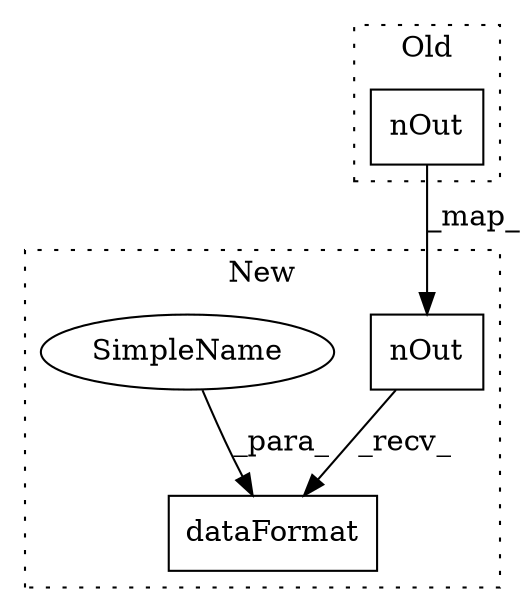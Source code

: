 digraph G {
subgraph cluster0 {
1 [label="nOut" a="32" s="14281,14295" l="5,1" shape="box"];
label = "Old";
style="dotted";
}
subgraph cluster1 {
2 [label="nOut" a="32" s="16575,16589" l="5,1" shape="box"];
3 [label="dataFormat" a="32" s="16591,16615" l="11,1" shape="box"];
4 [label="SimpleName" a="42" s="16602" l="13" shape="ellipse"];
label = "New";
style="dotted";
}
1 -> 2 [label="_map_"];
2 -> 3 [label="_recv_"];
4 -> 3 [label="_para_"];
}